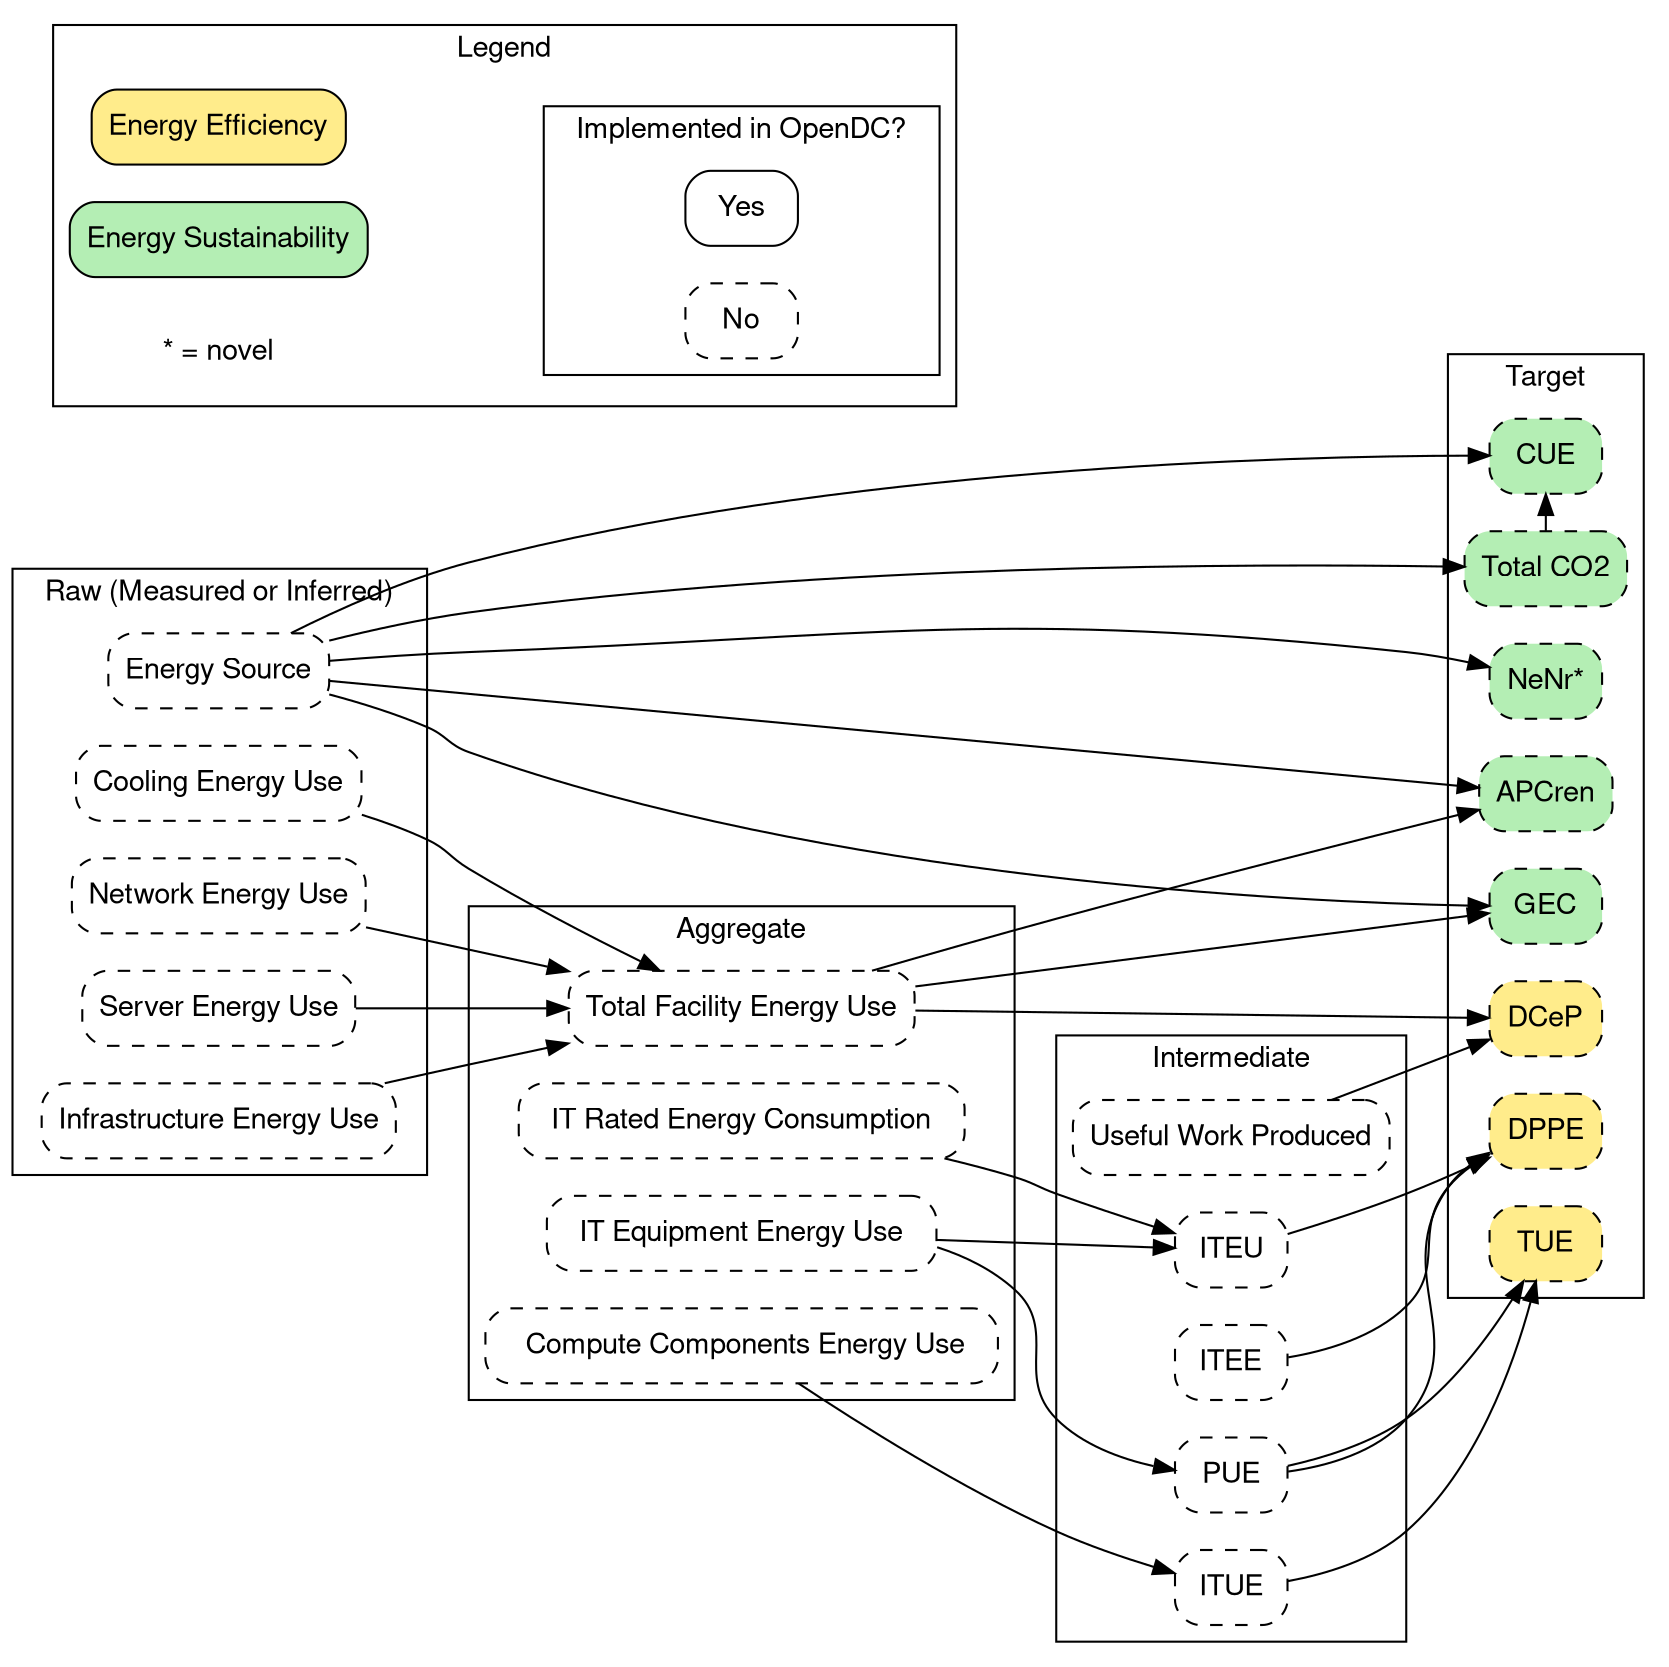 digraph {
    rankdir=LR
    fontname="Helvetica,Arial,sans-serif"
    node [fontname="Helvetica,Arial,sans-serif"]
    edge [fontname="Helvetica,Arial,sans-serif"]
    node [shape=box, style="rounded, dashed"]

    subgraph  cluster_raw {
        label = "  Raw (Measured or Inferred)  "
        energy_s [label="Energy Source"]
        cooling_e [label="Cooling Energy Use"]
        network_e [label="Network Energy Use"]
        server_e [label="Server Energy Use"]
        infra_e [label="Infrastructure Energy Use"]
    }

    subgraph  cluster_aggregates {
        label = "Aggregate"
        tfe [label="Total Facility Energy Use"]
        itqe [label="  IT Equipment Energy Use  "]
        itre [label="  IT Rated Energy Consumption  "]
        compute_e [label="   Compute Components Energy Use  "]
    }

    subgraph cluster_intermediate {
        label = "Intermediate"
        ITUE [tooltip="IT-Power Usage Effectiveness"]
        ITEU [tooltip="IT Equipment Utilization", 
        URL="https://home.jeita.or.jp/greenit-pc/topics/release/pdf/dppe_e_DPPE_Measurement_Guidelines.pdf"]
        ITEE [tooltip="IT Equipment Energy",
        URL="https://home.jeita.or.jp/greenit-pc/topics/release/pdf/dppe_e_DPPE_Measurement_Guidelines.pdf"]
        useful_w [label="Useful Work Produced"]
        PUE [tooltip="Power Usage Effectiveness "]
    }

    subgraph cluster_target_energy {
        label = "Target"
        APCren [tooltip="Adaptability Power Curve at Renewable Energies", style="filled, rounded, dashed", fillcolor=darkseagreen2,
            URL ="https://www.smartcitiescluster.eu/publications/FP7ProjectCluster-NewEnergyEfficiencyMetricsforDataCentres-task3.pdf"]
        TUE [tooltip="Total Power Usage Effectiveness", style="filled, rounded, dashed", fillcolor=lightgoldenrod1]
        DPPE [tooltip="Data Center Performance Per Energy" , style="filled, rounded, dashed", fillcolor=lightgoldenrod1,
            URL="https://home.jeita.or.jp/greenit-pc/topics/release/pdf/dppe_e_DPPE_Measurement_Guidelines.pdf"]
        GEC [tooltip="Green Energy Coefficient", style="filled, rounded, dashed", fillcolor=darkseagreen2,
            URL="https://home.jeita.or.jp/greenit-pc/topics/release/pdf/dppe_e_DPPE_Measurement_Guidelines.pdf"]
        CUE [tooltip="Carbon Usage Effectiveness", style="filled, rounded, dashed", fillcolor=darkseagreen2,
            URL="https://airatwork.com/wp-content/uploads/The-Green-Grid-White-Paper-32-CUE-Usage-Guidelines.pdf"]
        CO2 [label="Total CO2", style="filled, rounded, dashed", fillcolor=darkseagreen2]
        NENO [label="NeNr*" tooltip="Non-Essential Non-Renewable", style="filled, rounded, dashed", fillcolor=darkseagreen2]
        DCeP [tooltip="Data Center Energy Productivity", style="filled, rounded, dashed", fillcolor=lightgoldenrod1,
            URL="https://dl.acm.org/doi/10.1145/2367736.2367741"]
    }

    cooling_e -> tfe
    network_e -> tfe
    server_e -> tfe
    infra_e -> tfe

    energy_s -> GEC
    energy_s -> CUE
    energy_s -> CO2
    energy_s -> NENO
    energy_s -> APCren

    itre -> ITEU
    itqe -> PUE
    itqe -> ITEU
    compute_e -> ITUE

    tfe -> GEC
    useful_w -> DCeP
    tfe -> DCeP
    tfe -> APCren
    PUE -> TUE
    PUE -> DPPE
    ITEE -> DPPE
    ITEU -> DPPE
    ITUE -> TUE
    CO2 -> CUE [constraint=false]


    subgraph cluster_legend {
        rankdir = TB
        label="Legend"
        fontname="Helvetica,Arial,sans-serif"
        { rank=source; ee es novel };
        node [shape=box, style=rounded]

        es [label="Energy Sustainability", style="filled, rounded", fillcolor=darkseagreen2]
        ee [label="Energy Efficiency", style="filled, rounded", fillcolor=lightgoldenrod1]
        novel [label="* = novel", shape=plaintext]

        subgraph cluster_implemented {
            label="  Implemented in OpenDC?  "
            Yes []
            No [style="dashed, rounded"]
        }
    }
}
